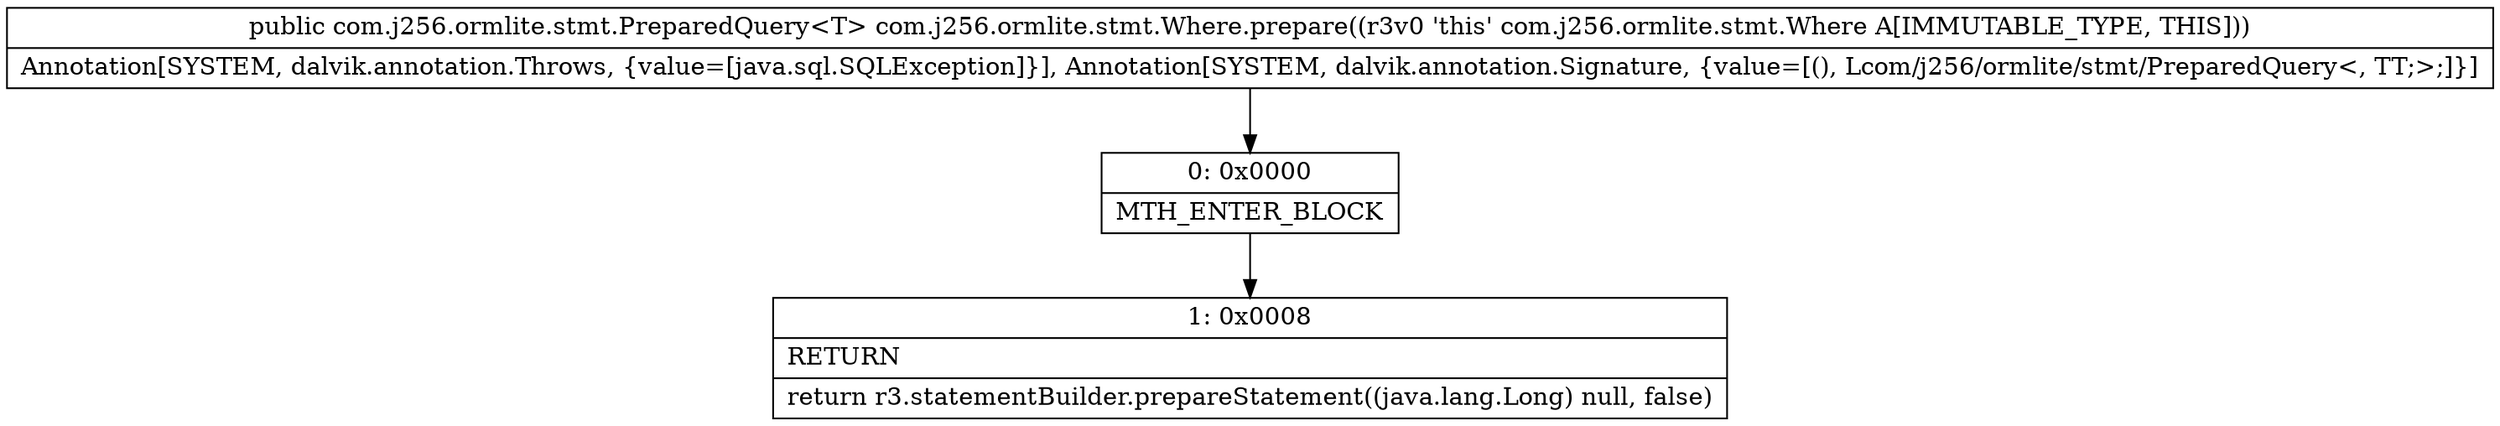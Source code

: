 digraph "CFG forcom.j256.ormlite.stmt.Where.prepare()Lcom\/j256\/ormlite\/stmt\/PreparedQuery;" {
Node_0 [shape=record,label="{0\:\ 0x0000|MTH_ENTER_BLOCK\l}"];
Node_1 [shape=record,label="{1\:\ 0x0008|RETURN\l|return r3.statementBuilder.prepareStatement((java.lang.Long) null, false)\l}"];
MethodNode[shape=record,label="{public com.j256.ormlite.stmt.PreparedQuery\<T\> com.j256.ormlite.stmt.Where.prepare((r3v0 'this' com.j256.ormlite.stmt.Where A[IMMUTABLE_TYPE, THIS]))  | Annotation[SYSTEM, dalvik.annotation.Throws, \{value=[java.sql.SQLException]\}], Annotation[SYSTEM, dalvik.annotation.Signature, \{value=[(), Lcom\/j256\/ormlite\/stmt\/PreparedQuery\<, TT;\>;]\}]\l}"];
MethodNode -> Node_0;
Node_0 -> Node_1;
}


